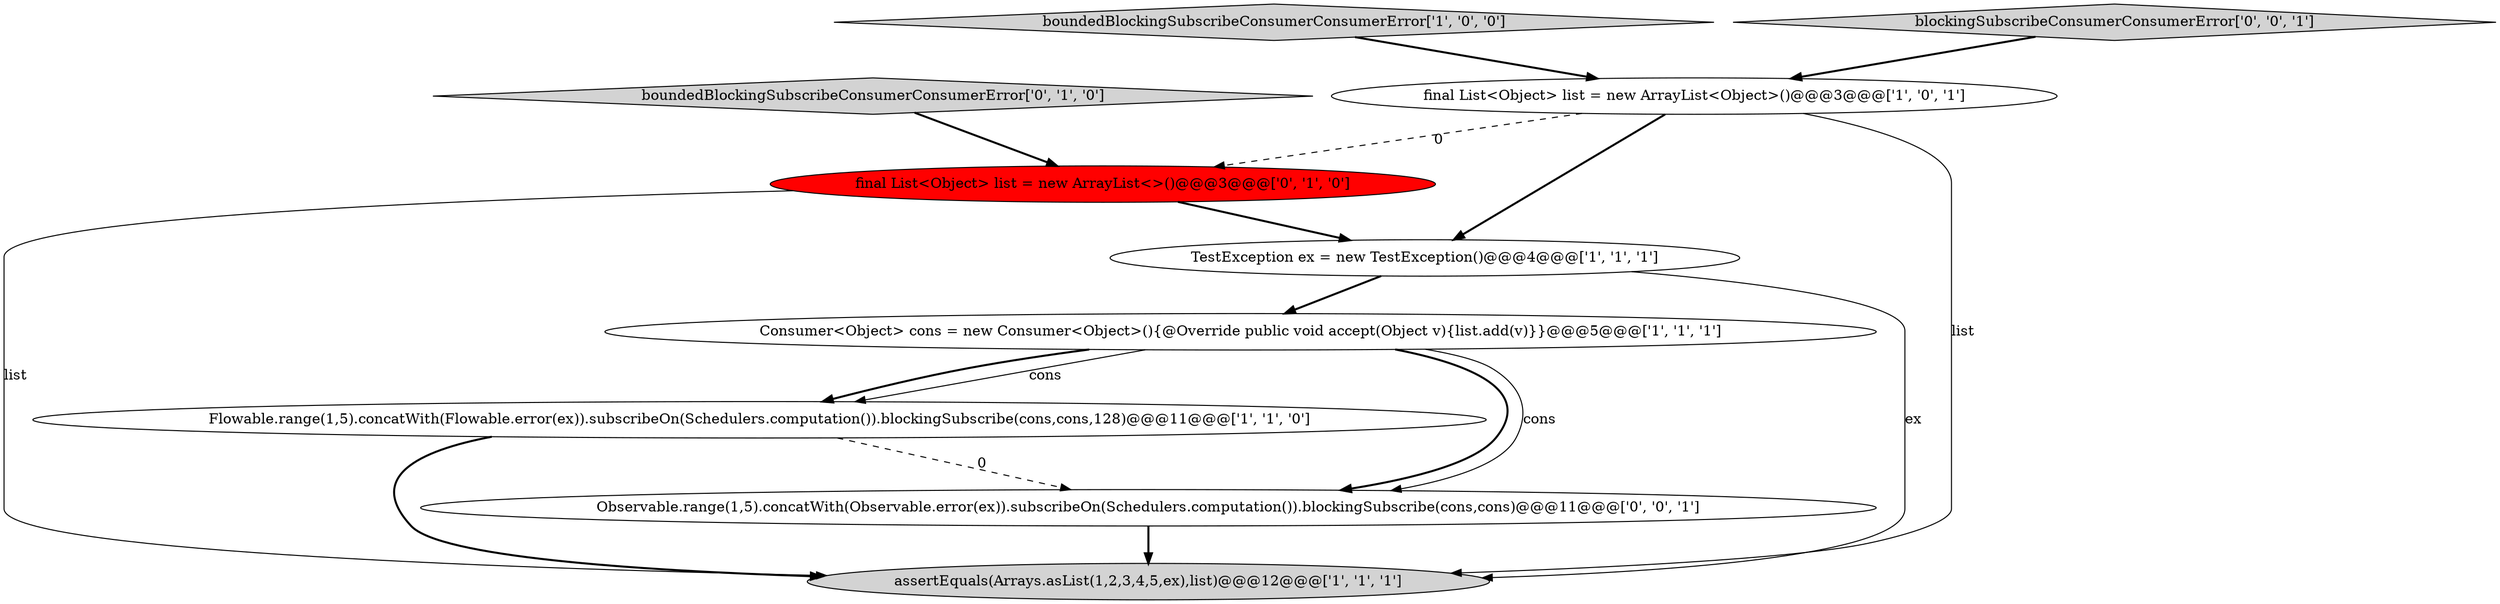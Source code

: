 digraph {
2 [style = filled, label = "final List<Object> list = new ArrayList<Object>()@@@3@@@['1', '0', '1']", fillcolor = white, shape = ellipse image = "AAA0AAABBB1BBB"];
6 [style = filled, label = "boundedBlockingSubscribeConsumerConsumerError['0', '1', '0']", fillcolor = lightgray, shape = diamond image = "AAA0AAABBB2BBB"];
5 [style = filled, label = "assertEquals(Arrays.asList(1,2,3,4,5,ex),list)@@@12@@@['1', '1', '1']", fillcolor = lightgray, shape = ellipse image = "AAA0AAABBB1BBB"];
1 [style = filled, label = "boundedBlockingSubscribeConsumerConsumerError['1', '0', '0']", fillcolor = lightgray, shape = diamond image = "AAA0AAABBB1BBB"];
0 [style = filled, label = "Flowable.range(1,5).concatWith(Flowable.error(ex)).subscribeOn(Schedulers.computation()).blockingSubscribe(cons,cons,128)@@@11@@@['1', '1', '0']", fillcolor = white, shape = ellipse image = "AAA0AAABBB1BBB"];
4 [style = filled, label = "Consumer<Object> cons = new Consumer<Object>(){@Override public void accept(Object v){list.add(v)}}@@@5@@@['1', '1', '1']", fillcolor = white, shape = ellipse image = "AAA0AAABBB1BBB"];
8 [style = filled, label = "blockingSubscribeConsumerConsumerError['0', '0', '1']", fillcolor = lightgray, shape = diamond image = "AAA0AAABBB3BBB"];
3 [style = filled, label = "TestException ex = new TestException()@@@4@@@['1', '1', '1']", fillcolor = white, shape = ellipse image = "AAA0AAABBB1BBB"];
7 [style = filled, label = "final List<Object> list = new ArrayList<>()@@@3@@@['0', '1', '0']", fillcolor = red, shape = ellipse image = "AAA1AAABBB2BBB"];
9 [style = filled, label = "Observable.range(1,5).concatWith(Observable.error(ex)).subscribeOn(Schedulers.computation()).blockingSubscribe(cons,cons)@@@11@@@['0', '0', '1']", fillcolor = white, shape = ellipse image = "AAA0AAABBB3BBB"];
9->5 [style = bold, label=""];
4->9 [style = bold, label=""];
3->5 [style = solid, label="ex"];
1->2 [style = bold, label=""];
0->9 [style = dashed, label="0"];
6->7 [style = bold, label=""];
8->2 [style = bold, label=""];
4->0 [style = solid, label="cons"];
2->7 [style = dashed, label="0"];
3->4 [style = bold, label=""];
7->5 [style = solid, label="list"];
4->9 [style = solid, label="cons"];
7->3 [style = bold, label=""];
2->3 [style = bold, label=""];
4->0 [style = bold, label=""];
0->5 [style = bold, label=""];
2->5 [style = solid, label="list"];
}
